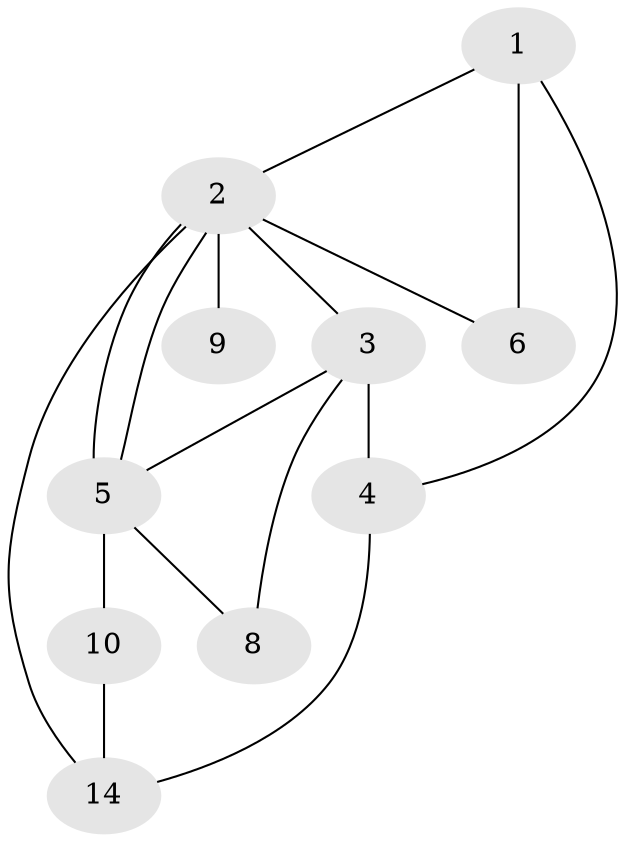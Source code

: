 // Generated by graph-tools (version 1.1) at 2025/46/02/15/25 05:46:28]
// undirected, 10 vertices, 16 edges
graph export_dot {
graph [start="1"]
  node [color=gray90,style=filled];
  1;
  2 [super="+16+19"];
  3;
  4;
  5 [super="+7"];
  6 [super="+12"];
  8 [super="+11"];
  9 [super="+18+20"];
  10 [super="+13+15"];
  14;
  1 -- 2;
  1 -- 4;
  1 -- 6;
  2 -- 3;
  2 -- 5;
  2 -- 5;
  2 -- 6;
  2 -- 9;
  2 -- 14;
  3 -- 4;
  3 -- 5;
  3 -- 8;
  4 -- 14;
  5 -- 8;
  5 -- 10;
  10 -- 14;
}
